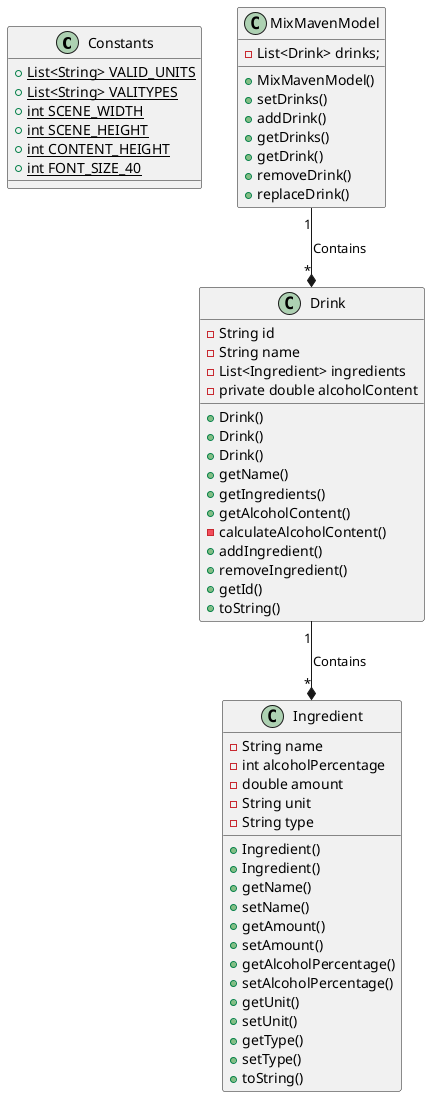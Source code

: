 @startuml CoreClassDiagram

class Constants {
    +<u>List<String> VALID_UNITS
    +<u>List<String> VALITYPES
    +<u>int SCENE_WIDTH
    +<u>int SCENE_HEIGHT 
    +<u>int CONTENT_HEIGHT
    +<u>int FONT_SIZE_40 
}

class Drink {
    -String id
	-String name
	-List<Ingredient> ingredients
	-private double alcoholContent
    
    +Drink()
    +Drink()
    +Drink()
    +getName()
    +getIngredients()
    +getAlcoholContent()
    -calculateAlcoholContent()
    +addIngredient()
    +removeIngredient()
    +getId()
    +toString()
}

class Ingredient {
    -String name
    -int alcoholPercentage
    -double amount
    -String unit
    -String type

    +Ingredient()
    +Ingredient()
    +getName()
    +setName()
    +getAmount()
    +setAmount()
    +getAlcoholPercentage()
    +setAlcoholPercentage()
    +getUnit()
    +setUnit()
    +getType()
    +setType()
    +toString()
}

class MixMavenModel {
    -List<Drink> drinks;

    +MixMavenModel()
    +setDrinks()
    +addDrink()
    +getDrinks()
    +getDrink()
    +removeDrink()
    +replaceDrink()
}

Drink "1" --* "*" Ingredient : Contains
MixMavenModel "1" --* "*" Drink : Contains

@enduml

